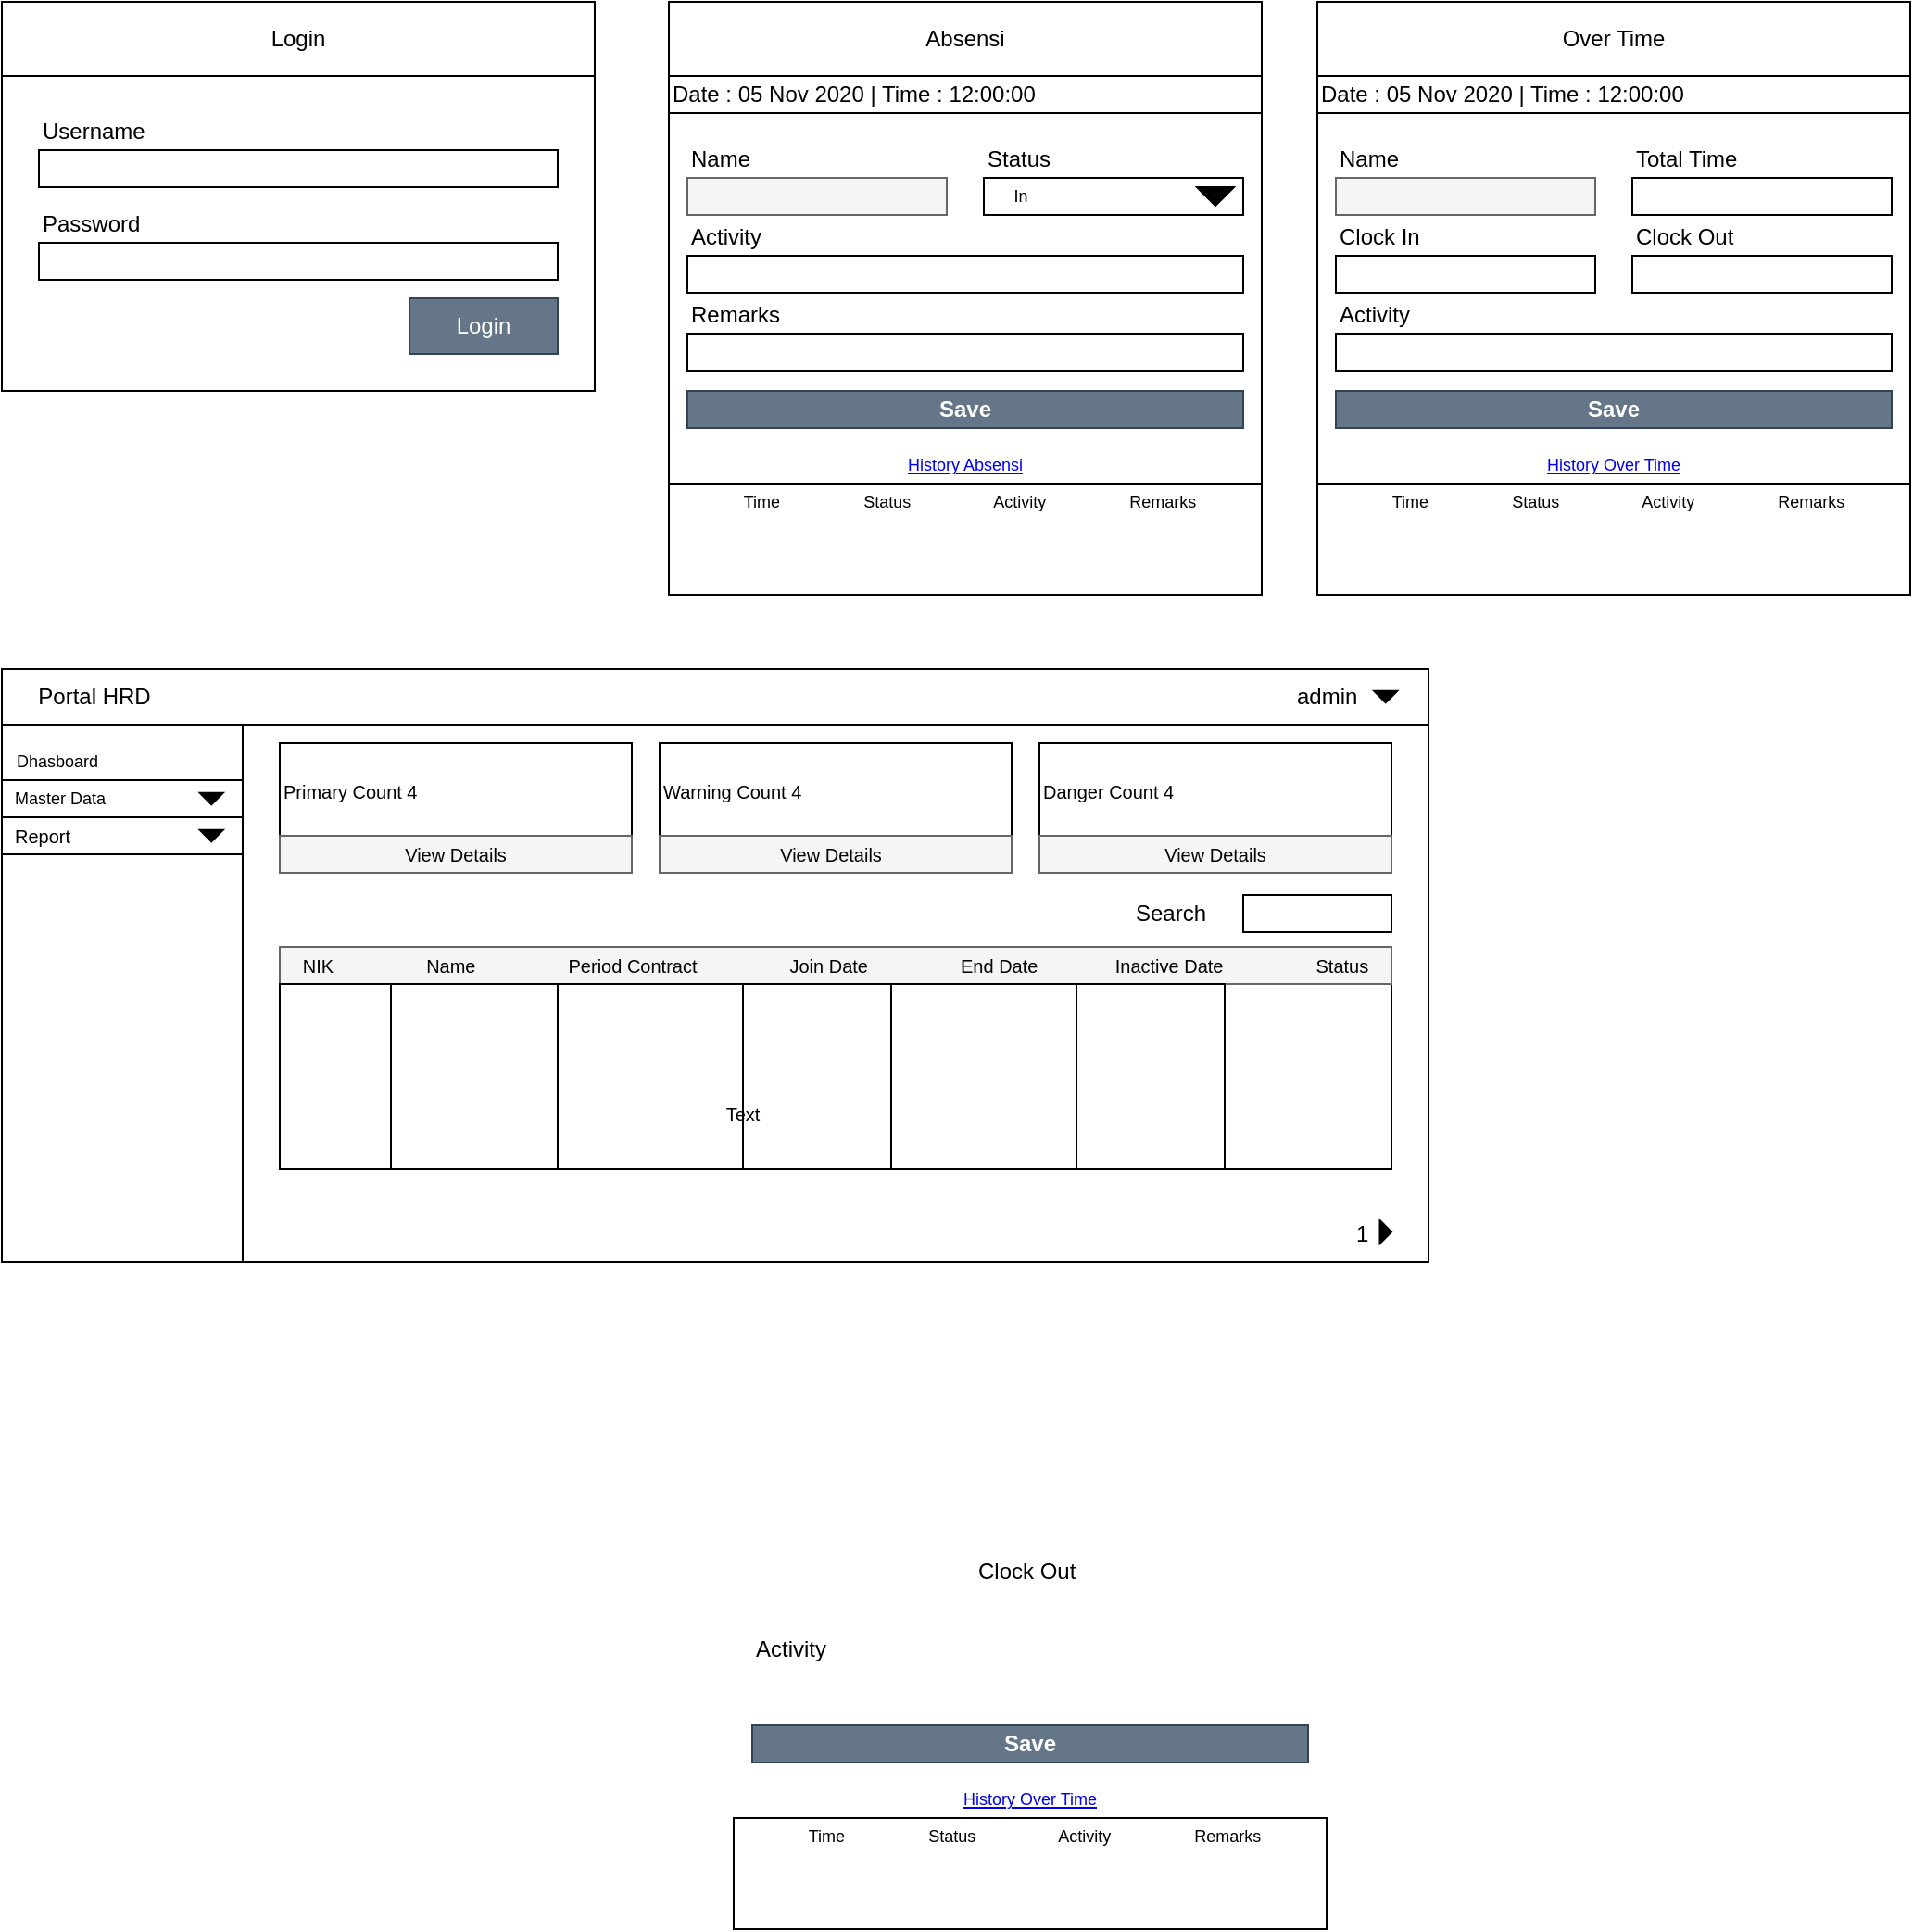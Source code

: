 <mxfile version="13.10.9" type="github">
  <diagram id="mtBHWYNByoEXzdDorYb6" name="Page-1">
    <mxGraphModel dx="1117" dy="630" grid="1" gridSize="10" guides="1" tooltips="1" connect="1" arrows="1" fold="1" page="1" pageScale="1" pageWidth="850" pageHeight="1100" math="0" shadow="0">
      <root>
        <mxCell id="0" />
        <mxCell id="1" parent="0" />
        <mxCell id="doo02vCnR_QYg1kmZy5R-2" value="" style="rounded=0;whiteSpace=wrap;html=1;" vertex="1" parent="1">
          <mxGeometry x="40" y="40" width="320" height="210" as="geometry" />
        </mxCell>
        <mxCell id="doo02vCnR_QYg1kmZy5R-4" value="" style="rounded=0;whiteSpace=wrap;html=1;" vertex="1" parent="1">
          <mxGeometry x="40" y="40" width="320" height="40" as="geometry" />
        </mxCell>
        <mxCell id="doo02vCnR_QYg1kmZy5R-5" value="Login" style="text;html=1;strokeColor=none;fillColor=none;align=center;verticalAlign=middle;whiteSpace=wrap;rounded=0;" vertex="1" parent="1">
          <mxGeometry x="180" y="50" width="40" height="20" as="geometry" />
        </mxCell>
        <mxCell id="doo02vCnR_QYg1kmZy5R-7" value="" style="rounded=0;whiteSpace=wrap;html=1;" vertex="1" parent="1">
          <mxGeometry x="60" y="120" width="280" height="20" as="geometry" />
        </mxCell>
        <mxCell id="doo02vCnR_QYg1kmZy5R-8" value="" style="rounded=0;whiteSpace=wrap;html=1;" vertex="1" parent="1">
          <mxGeometry x="60" y="170" width="280" height="20" as="geometry" />
        </mxCell>
        <mxCell id="doo02vCnR_QYg1kmZy5R-9" value="Username" style="text;html=1;strokeColor=none;fillColor=none;align=left;verticalAlign=middle;whiteSpace=wrap;rounded=0;" vertex="1" parent="1">
          <mxGeometry x="60" y="100" width="40" height="20" as="geometry" />
        </mxCell>
        <mxCell id="doo02vCnR_QYg1kmZy5R-10" value="Password" style="text;html=1;strokeColor=none;fillColor=none;align=left;verticalAlign=middle;whiteSpace=wrap;rounded=0;" vertex="1" parent="1">
          <mxGeometry x="60" y="150" width="40" height="20" as="geometry" />
        </mxCell>
        <mxCell id="doo02vCnR_QYg1kmZy5R-11" value="" style="rounded=0;whiteSpace=wrap;html=1;align=left;fillColor=#647687;strokeColor=#314354;fontColor=#ffffff;" vertex="1" parent="1">
          <mxGeometry x="260" y="200" width="80" height="30" as="geometry" />
        </mxCell>
        <mxCell id="doo02vCnR_QYg1kmZy5R-12" value="Login" style="text;html=1;strokeColor=none;fillColor=none;align=center;verticalAlign=middle;whiteSpace=wrap;rounded=0;fontColor=#FFFFFF;" vertex="1" parent="1">
          <mxGeometry x="280" y="205" width="40" height="20" as="geometry" />
        </mxCell>
        <mxCell id="doo02vCnR_QYg1kmZy5R-13" value="" style="rounded=0;whiteSpace=wrap;html=1;" vertex="1" parent="1">
          <mxGeometry x="400" y="40" width="320" height="320" as="geometry" />
        </mxCell>
        <mxCell id="doo02vCnR_QYg1kmZy5R-14" value="" style="rounded=0;whiteSpace=wrap;html=1;" vertex="1" parent="1">
          <mxGeometry x="400" y="40" width="320" height="40" as="geometry" />
        </mxCell>
        <mxCell id="doo02vCnR_QYg1kmZy5R-15" value="Absensi" style="text;html=1;strokeColor=none;fillColor=none;align=center;verticalAlign=middle;whiteSpace=wrap;rounded=0;" vertex="1" parent="1">
          <mxGeometry x="540" y="50" width="40" height="20" as="geometry" />
        </mxCell>
        <mxCell id="doo02vCnR_QYg1kmZy5R-16" value="" style="rounded=0;whiteSpace=wrap;html=1;fillColor=#f5f5f5;strokeColor=#666666;fontColor=#333333;" vertex="1" parent="1">
          <mxGeometry x="410" y="135" width="140" height="20" as="geometry" />
        </mxCell>
        <mxCell id="doo02vCnR_QYg1kmZy5R-17" value="" style="rounded=0;whiteSpace=wrap;html=1;" vertex="1" parent="1">
          <mxGeometry x="400" y="300" width="320" height="60" as="geometry" />
        </mxCell>
        <mxCell id="doo02vCnR_QYg1kmZy5R-18" value="Name" style="text;html=1;strokeColor=none;fillColor=none;align=left;verticalAlign=middle;whiteSpace=wrap;rounded=0;" vertex="1" parent="1">
          <mxGeometry x="410" y="115" width="40" height="20" as="geometry" />
        </mxCell>
        <mxCell id="doo02vCnR_QYg1kmZy5R-19" value="Status" style="text;html=1;strokeColor=none;fillColor=none;align=left;verticalAlign=middle;whiteSpace=wrap;rounded=0;" vertex="1" parent="1">
          <mxGeometry x="570" y="115" width="40" height="20" as="geometry" />
        </mxCell>
        <mxCell id="doo02vCnR_QYg1kmZy5R-20" value="" style="rounded=0;whiteSpace=wrap;html=1;align=left;fillColor=#647687;strokeColor=#314354;fontColor=#ffffff;" vertex="1" parent="1">
          <mxGeometry x="410" y="250" width="300" height="20" as="geometry" />
        </mxCell>
        <mxCell id="doo02vCnR_QYg1kmZy5R-21" value="Save" style="text;html=1;strokeColor=none;fillColor=none;align=center;verticalAlign=middle;whiteSpace=wrap;rounded=0;fontColor=#FFFFFF;fontStyle=1" vertex="1" parent="1">
          <mxGeometry x="540" y="250" width="40" height="20" as="geometry" />
        </mxCell>
        <mxCell id="doo02vCnR_QYg1kmZy5R-22" value="" style="rounded=0;whiteSpace=wrap;html=1;align=left;" vertex="1" parent="1">
          <mxGeometry x="400" y="80" width="320" height="20" as="geometry" />
        </mxCell>
        <mxCell id="doo02vCnR_QYg1kmZy5R-23" value="&lt;div&gt;Date : 05 Nov 2020 | Time : 12:00:00&lt;br&gt;&lt;/div&gt;" style="text;html=1;strokeColor=none;fillColor=none;align=left;verticalAlign=middle;whiteSpace=wrap;rounded=0;" vertex="1" parent="1">
          <mxGeometry x="400" y="80" width="320" height="20" as="geometry" />
        </mxCell>
        <mxCell id="doo02vCnR_QYg1kmZy5R-24" value="" style="rounded=0;whiteSpace=wrap;html=1;" vertex="1" parent="1">
          <mxGeometry x="570" y="135" width="140" height="20" as="geometry" />
        </mxCell>
        <mxCell id="doo02vCnR_QYg1kmZy5R-25" value="" style="rounded=0;whiteSpace=wrap;html=1;" vertex="1" parent="1">
          <mxGeometry x="410" y="177" width="300" height="20" as="geometry" />
        </mxCell>
        <mxCell id="doo02vCnR_QYg1kmZy5R-26" value="Activity" style="text;html=1;strokeColor=none;fillColor=none;align=left;verticalAlign=middle;whiteSpace=wrap;rounded=0;" vertex="1" parent="1">
          <mxGeometry x="410" y="157" width="40" height="20" as="geometry" />
        </mxCell>
        <mxCell id="doo02vCnR_QYg1kmZy5R-27" value="" style="rounded=0;whiteSpace=wrap;html=1;" vertex="1" parent="1">
          <mxGeometry x="410" y="219" width="300" height="20" as="geometry" />
        </mxCell>
        <mxCell id="doo02vCnR_QYg1kmZy5R-28" value="Remarks" style="text;html=1;strokeColor=none;fillColor=none;align=left;verticalAlign=middle;whiteSpace=wrap;rounded=0;" vertex="1" parent="1">
          <mxGeometry x="410" y="199" width="40" height="20" as="geometry" />
        </mxCell>
        <mxCell id="doo02vCnR_QYg1kmZy5R-29" value="&lt;div class=&quot;small&quot;&gt;&lt;a&gt;History Absensi&lt;/a&gt;&lt;/div&gt;" style="text;html=1;strokeColor=none;fillColor=none;align=center;verticalAlign=middle;whiteSpace=wrap;rounded=0;fontSize=9;" vertex="1" parent="1">
          <mxGeometry x="400" y="280" width="320" height="20" as="geometry" />
        </mxCell>
        <mxCell id="doo02vCnR_QYg1kmZy5R-30" value="Time&amp;nbsp;&amp;nbsp;&amp;nbsp;&amp;nbsp;&amp;nbsp;&amp;nbsp;&amp;nbsp;&amp;nbsp;&amp;nbsp;&amp;nbsp;&amp;nbsp;&amp;nbsp;&amp;nbsp;&amp;nbsp;&amp;nbsp;&amp;nbsp;&amp;nbsp; Status&amp;nbsp;&amp;nbsp;&amp;nbsp;&amp;nbsp;&amp;nbsp;&amp;nbsp;&amp;nbsp;&amp;nbsp;&amp;nbsp;&amp;nbsp;&amp;nbsp;&amp;nbsp;&amp;nbsp;&amp;nbsp;&amp;nbsp;&amp;nbsp;&amp;nbsp; Activity&amp;nbsp;&amp;nbsp;&amp;nbsp;&amp;nbsp;&amp;nbsp;&amp;nbsp;&amp;nbsp;&amp;nbsp;&amp;nbsp;&amp;nbsp;&amp;nbsp;&amp;nbsp;&amp;nbsp;&amp;nbsp;&amp;nbsp;&amp;nbsp;&amp;nbsp; Remarks" style="text;html=1;strokeColor=none;fillColor=none;align=center;verticalAlign=middle;whiteSpace=wrap;rounded=0;fontSize=9;fontColor=#000000;" vertex="1" parent="1">
          <mxGeometry x="405" y="300" width="315" height="20" as="geometry" />
        </mxCell>
        <mxCell id="doo02vCnR_QYg1kmZy5R-31" value="" style="rounded=0;whiteSpace=wrap;html=1;" vertex="1" parent="1">
          <mxGeometry x="750" y="40" width="320" height="320" as="geometry" />
        </mxCell>
        <mxCell id="doo02vCnR_QYg1kmZy5R-32" value="" style="rounded=0;whiteSpace=wrap;html=1;" vertex="1" parent="1">
          <mxGeometry x="750" y="40" width="320" height="40" as="geometry" />
        </mxCell>
        <mxCell id="doo02vCnR_QYg1kmZy5R-33" value="Over Time" style="text;html=1;strokeColor=none;fillColor=none;align=center;verticalAlign=middle;whiteSpace=wrap;rounded=0;" vertex="1" parent="1">
          <mxGeometry x="870" y="50" width="80" height="20" as="geometry" />
        </mxCell>
        <mxCell id="doo02vCnR_QYg1kmZy5R-34" value="" style="rounded=0;whiteSpace=wrap;html=1;fillColor=#f5f5f5;strokeColor=#666666;fontColor=#333333;" vertex="1" parent="1">
          <mxGeometry x="760" y="135" width="140" height="20" as="geometry" />
        </mxCell>
        <mxCell id="doo02vCnR_QYg1kmZy5R-35" value="" style="rounded=0;whiteSpace=wrap;html=1;" vertex="1" parent="1">
          <mxGeometry x="750" y="300" width="320" height="60" as="geometry" />
        </mxCell>
        <mxCell id="doo02vCnR_QYg1kmZy5R-36" value="Name" style="text;html=1;strokeColor=none;fillColor=none;align=left;verticalAlign=middle;whiteSpace=wrap;rounded=0;" vertex="1" parent="1">
          <mxGeometry x="760" y="115" width="40" height="20" as="geometry" />
        </mxCell>
        <mxCell id="doo02vCnR_QYg1kmZy5R-37" value="Total Time" style="text;html=1;strokeColor=none;fillColor=none;align=left;verticalAlign=middle;whiteSpace=wrap;rounded=0;" vertex="1" parent="1">
          <mxGeometry x="920" y="115" width="70" height="20" as="geometry" />
        </mxCell>
        <mxCell id="doo02vCnR_QYg1kmZy5R-38" value="" style="rounded=0;whiteSpace=wrap;html=1;align=left;fillColor=#647687;strokeColor=#314354;fontColor=#ffffff;" vertex="1" parent="1">
          <mxGeometry x="760" y="250" width="300" height="20" as="geometry" />
        </mxCell>
        <mxCell id="doo02vCnR_QYg1kmZy5R-39" value="Save" style="text;html=1;strokeColor=none;fillColor=none;align=center;verticalAlign=middle;whiteSpace=wrap;rounded=0;fontColor=#FFFFFF;fontStyle=1" vertex="1" parent="1">
          <mxGeometry x="890" y="250" width="40" height="20" as="geometry" />
        </mxCell>
        <mxCell id="doo02vCnR_QYg1kmZy5R-40" value="" style="rounded=0;whiteSpace=wrap;html=1;align=left;" vertex="1" parent="1">
          <mxGeometry x="750" y="80" width="320" height="20" as="geometry" />
        </mxCell>
        <mxCell id="doo02vCnR_QYg1kmZy5R-41" value="&lt;div&gt;Date : 05 Nov 2020 | Time : 12:00:00&lt;br&gt;&lt;/div&gt;" style="text;html=1;strokeColor=none;fillColor=none;align=left;verticalAlign=middle;whiteSpace=wrap;rounded=0;" vertex="1" parent="1">
          <mxGeometry x="750" y="80" width="320" height="20" as="geometry" />
        </mxCell>
        <mxCell id="doo02vCnR_QYg1kmZy5R-42" value="" style="rounded=0;whiteSpace=wrap;html=1;" vertex="1" parent="1">
          <mxGeometry x="920" y="135" width="140" height="20" as="geometry" />
        </mxCell>
        <mxCell id="doo02vCnR_QYg1kmZy5R-44" value="Clock In" style="text;html=1;strokeColor=none;fillColor=none;align=left;verticalAlign=middle;whiteSpace=wrap;rounded=0;" vertex="1" parent="1">
          <mxGeometry x="760" y="157" width="60" height="20" as="geometry" />
        </mxCell>
        <mxCell id="doo02vCnR_QYg1kmZy5R-45" value="" style="rounded=0;whiteSpace=wrap;html=1;" vertex="1" parent="1">
          <mxGeometry x="760" y="219" width="300" height="20" as="geometry" />
        </mxCell>
        <mxCell id="doo02vCnR_QYg1kmZy5R-46" value="Activity" style="text;html=1;strokeColor=none;fillColor=none;align=left;verticalAlign=middle;whiteSpace=wrap;rounded=0;" vertex="1" parent="1">
          <mxGeometry x="760" y="199" width="40" height="20" as="geometry" />
        </mxCell>
        <mxCell id="doo02vCnR_QYg1kmZy5R-47" value="&lt;div class=&quot;small&quot;&gt;&lt;a&gt;History Over Time&lt;br&gt;&lt;/a&gt;&lt;/div&gt;" style="text;html=1;strokeColor=none;fillColor=none;align=center;verticalAlign=middle;whiteSpace=wrap;rounded=0;fontSize=9;" vertex="1" parent="1">
          <mxGeometry x="750" y="280" width="320" height="20" as="geometry" />
        </mxCell>
        <mxCell id="doo02vCnR_QYg1kmZy5R-48" value="Time&amp;nbsp;&amp;nbsp;&amp;nbsp;&amp;nbsp;&amp;nbsp;&amp;nbsp;&amp;nbsp;&amp;nbsp;&amp;nbsp;&amp;nbsp;&amp;nbsp;&amp;nbsp;&amp;nbsp;&amp;nbsp;&amp;nbsp;&amp;nbsp;&amp;nbsp; Status&amp;nbsp;&amp;nbsp;&amp;nbsp;&amp;nbsp;&amp;nbsp;&amp;nbsp;&amp;nbsp;&amp;nbsp;&amp;nbsp;&amp;nbsp;&amp;nbsp;&amp;nbsp;&amp;nbsp;&amp;nbsp;&amp;nbsp;&amp;nbsp;&amp;nbsp; Activity&amp;nbsp;&amp;nbsp;&amp;nbsp;&amp;nbsp;&amp;nbsp;&amp;nbsp;&amp;nbsp;&amp;nbsp;&amp;nbsp;&amp;nbsp;&amp;nbsp;&amp;nbsp;&amp;nbsp;&amp;nbsp;&amp;nbsp;&amp;nbsp;&amp;nbsp; Remarks" style="text;html=1;strokeColor=none;fillColor=none;align=center;verticalAlign=middle;whiteSpace=wrap;rounded=0;fontSize=9;fontColor=#000000;" vertex="1" parent="1">
          <mxGeometry x="755" y="300" width="315" height="20" as="geometry" />
        </mxCell>
        <mxCell id="doo02vCnR_QYg1kmZy5R-49" value="" style="rounded=0;whiteSpace=wrap;html=1;fontColor=#FFFFFF;fillColor=#FFFFFF;" vertex="1" parent="1">
          <mxGeometry x="760" y="177" width="140" height="20" as="geometry" />
        </mxCell>
        <mxCell id="doo02vCnR_QYg1kmZy5R-50" value="" style="rounded=0;whiteSpace=wrap;html=1;" vertex="1" parent="1">
          <mxGeometry x="920" y="177" width="140" height="20" as="geometry" />
        </mxCell>
        <mxCell id="doo02vCnR_QYg1kmZy5R-51" value="Clock Out" style="text;html=1;strokeColor=none;fillColor=none;align=left;verticalAlign=middle;whiteSpace=wrap;rounded=0;" vertex="1" parent="1">
          <mxGeometry x="920" y="157" width="60" height="20" as="geometry" />
        </mxCell>
        <mxCell id="doo02vCnR_QYg1kmZy5R-52" value="Text" style="text;html=1;strokeColor=none;fillColor=none;align=center;verticalAlign=middle;whiteSpace=wrap;rounded=0;fontSize=9;fontColor=#FFFFFF;" vertex="1" parent="1">
          <mxGeometry x="680" y="200" width="40" height="20" as="geometry" />
        </mxCell>
        <mxCell id="doo02vCnR_QYg1kmZy5R-53" value="In" style="text;html=1;strokeColor=none;fillColor=none;align=center;verticalAlign=middle;whiteSpace=wrap;rounded=0;fontSize=9;" vertex="1" parent="1">
          <mxGeometry x="570" y="135" width="40" height="20" as="geometry" />
        </mxCell>
        <mxCell id="doo02vCnR_QYg1kmZy5R-55" value="" style="triangle;whiteSpace=wrap;html=1;rotation=90;fillColor=#000000;" vertex="1" parent="1">
          <mxGeometry x="690" y="135" width="10" height="20" as="geometry" />
        </mxCell>
        <mxCell id="doo02vCnR_QYg1kmZy5R-57" value="" style="rounded=0;whiteSpace=wrap;html=1;" vertex="1" parent="1">
          <mxGeometry x="40" y="400" width="770" height="320" as="geometry" />
        </mxCell>
        <mxCell id="doo02vCnR_QYg1kmZy5R-58" value="" style="rounded=0;whiteSpace=wrap;html=1;" vertex="1" parent="1">
          <mxGeometry x="40" y="400" width="770" height="30" as="geometry" />
        </mxCell>
        <mxCell id="doo02vCnR_QYg1kmZy5R-59" value="Portal HRD" style="text;html=1;strokeColor=none;fillColor=none;align=center;verticalAlign=middle;whiteSpace=wrap;rounded=0;" vertex="1" parent="1">
          <mxGeometry x="50" y="405" width="80" height="20" as="geometry" />
        </mxCell>
        <mxCell id="doo02vCnR_QYg1kmZy5R-61" value="" style="rounded=0;whiteSpace=wrap;html=1;" vertex="1" parent="1">
          <mxGeometry x="435" y="1020" width="320" height="60" as="geometry" />
        </mxCell>
        <mxCell id="doo02vCnR_QYg1kmZy5R-62" value="admin" style="text;html=1;strokeColor=none;fillColor=none;align=left;verticalAlign=middle;whiteSpace=wrap;rounded=0;" vertex="1" parent="1">
          <mxGeometry x="736.87" y="405" width="40" height="20" as="geometry" />
        </mxCell>
        <mxCell id="doo02vCnR_QYg1kmZy5R-64" value="" style="rounded=0;whiteSpace=wrap;html=1;align=left;fillColor=#647687;strokeColor=#314354;fontColor=#ffffff;" vertex="1" parent="1">
          <mxGeometry x="445" y="970" width="300" height="20" as="geometry" />
        </mxCell>
        <mxCell id="doo02vCnR_QYg1kmZy5R-65" value="Save" style="text;html=1;strokeColor=none;fillColor=none;align=center;verticalAlign=middle;whiteSpace=wrap;rounded=0;fontColor=#FFFFFF;fontStyle=1" vertex="1" parent="1">
          <mxGeometry x="575" y="970" width="40" height="20" as="geometry" />
        </mxCell>
        <mxCell id="doo02vCnR_QYg1kmZy5R-66" value="" style="rounded=0;whiteSpace=wrap;html=1;align=left;" vertex="1" parent="1">
          <mxGeometry x="40" y="430" width="130" height="290" as="geometry" />
        </mxCell>
        <mxCell id="doo02vCnR_QYg1kmZy5R-67" value="Search" style="text;html=1;strokeColor=none;fillColor=none;align=left;verticalAlign=middle;whiteSpace=wrap;rounded=0;" vertex="1" parent="1">
          <mxGeometry x="650" y="522" width="60" height="20" as="geometry" />
        </mxCell>
        <mxCell id="doo02vCnR_QYg1kmZy5R-68" value="" style="rounded=0;whiteSpace=wrap;html=1;" vertex="1" parent="1">
          <mxGeometry x="40" y="460" width="130" height="20" as="geometry" />
        </mxCell>
        <mxCell id="doo02vCnR_QYg1kmZy5R-69" value="1" style="text;html=1;strokeColor=none;fillColor=none;align=left;verticalAlign=middle;whiteSpace=wrap;rounded=0;" vertex="1" parent="1">
          <mxGeometry x="768.74" y="694.5" width="13.13" height="20" as="geometry" />
        </mxCell>
        <mxCell id="doo02vCnR_QYg1kmZy5R-71" value="Activity" style="text;html=1;strokeColor=none;fillColor=none;align=left;verticalAlign=middle;whiteSpace=wrap;rounded=0;" vertex="1" parent="1">
          <mxGeometry x="445" y="919" width="40" height="20" as="geometry" />
        </mxCell>
        <mxCell id="doo02vCnR_QYg1kmZy5R-72" value="&lt;div class=&quot;small&quot;&gt;&lt;a&gt;History Over Time&lt;br&gt;&lt;/a&gt;&lt;/div&gt;" style="text;html=1;strokeColor=none;fillColor=none;align=center;verticalAlign=middle;whiteSpace=wrap;rounded=0;fontSize=9;" vertex="1" parent="1">
          <mxGeometry x="435" y="1000" width="320" height="20" as="geometry" />
        </mxCell>
        <mxCell id="doo02vCnR_QYg1kmZy5R-73" value="Time&amp;nbsp;&amp;nbsp;&amp;nbsp;&amp;nbsp;&amp;nbsp;&amp;nbsp;&amp;nbsp;&amp;nbsp;&amp;nbsp;&amp;nbsp;&amp;nbsp;&amp;nbsp;&amp;nbsp;&amp;nbsp;&amp;nbsp;&amp;nbsp;&amp;nbsp; Status&amp;nbsp;&amp;nbsp;&amp;nbsp;&amp;nbsp;&amp;nbsp;&amp;nbsp;&amp;nbsp;&amp;nbsp;&amp;nbsp;&amp;nbsp;&amp;nbsp;&amp;nbsp;&amp;nbsp;&amp;nbsp;&amp;nbsp;&amp;nbsp;&amp;nbsp; Activity&amp;nbsp;&amp;nbsp;&amp;nbsp;&amp;nbsp;&amp;nbsp;&amp;nbsp;&amp;nbsp;&amp;nbsp;&amp;nbsp;&amp;nbsp;&amp;nbsp;&amp;nbsp;&amp;nbsp;&amp;nbsp;&amp;nbsp;&amp;nbsp;&amp;nbsp; Remarks" style="text;html=1;strokeColor=none;fillColor=none;align=center;verticalAlign=middle;whiteSpace=wrap;rounded=0;fontSize=9;fontColor=#000000;" vertex="1" parent="1">
          <mxGeometry x="440" y="1020" width="315" height="20" as="geometry" />
        </mxCell>
        <mxCell id="doo02vCnR_QYg1kmZy5R-74" value="" style="rounded=0;whiteSpace=wrap;html=1;fontColor=#FFFFFF;fillColor=#FFFFFF;" vertex="1" parent="1">
          <mxGeometry x="710" y="522" width="80" height="20" as="geometry" />
        </mxCell>
        <mxCell id="doo02vCnR_QYg1kmZy5R-75" value="" style="rounded=0;whiteSpace=wrap;html=1;" vertex="1" parent="1">
          <mxGeometry x="190" y="550" width="600" height="120" as="geometry" />
        </mxCell>
        <mxCell id="doo02vCnR_QYg1kmZy5R-76" value="Clock Out" style="text;html=1;strokeColor=none;fillColor=none;align=left;verticalAlign=middle;whiteSpace=wrap;rounded=0;" vertex="1" parent="1">
          <mxGeometry x="565" y="877" width="100" height="20" as="geometry" />
        </mxCell>
        <mxCell id="doo02vCnR_QYg1kmZy5R-80" value="" style="triangle;whiteSpace=wrap;html=1;strokeColor=#000000;fillColor=#000000;fontSize=9;fontColor=#000000;align=left;rotation=90;" vertex="1" parent="1">
          <mxGeometry x="783.75" y="408.75" width="6.25" height="12.5" as="geometry" />
        </mxCell>
        <mxCell id="doo02vCnR_QYg1kmZy5R-82" value="Dhasboard" style="text;html=1;strokeColor=none;fillColor=none;align=center;verticalAlign=middle;whiteSpace=wrap;rounded=0;fontSize=9;fontColor=#000000;" vertex="1" parent="1">
          <mxGeometry x="50" y="440" width="40" height="20" as="geometry" />
        </mxCell>
        <mxCell id="doo02vCnR_QYg1kmZy5R-83" value="" style="rounded=0;whiteSpace=wrap;html=1;" vertex="1" parent="1">
          <mxGeometry x="40" y="480" width="130" height="20" as="geometry" />
        </mxCell>
        <mxCell id="doo02vCnR_QYg1kmZy5R-63" value="Master Data" style="text;html=1;strokeColor=none;fillColor=none;align=left;verticalAlign=middle;whiteSpace=wrap;rounded=0;fontSize=9;" vertex="1" parent="1">
          <mxGeometry x="45" y="460" width="70" height="20" as="geometry" />
        </mxCell>
        <mxCell id="doo02vCnR_QYg1kmZy5R-84" value="Report" style="text;html=1;strokeColor=none;fillColor=none;align=left;verticalAlign=middle;whiteSpace=wrap;rounded=0;fontSize=10;" vertex="1" parent="1">
          <mxGeometry x="45" y="480" width="70" height="20" as="geometry" />
        </mxCell>
        <mxCell id="doo02vCnR_QYg1kmZy5R-85" value="" style="triangle;whiteSpace=wrap;html=1;strokeColor=#000000;fillColor=#000000;fontSize=9;fontColor=#000000;align=left;rotation=90;" vertex="1" parent="1">
          <mxGeometry x="150" y="463.75" width="6.25" height="12.5" as="geometry" />
        </mxCell>
        <mxCell id="doo02vCnR_QYg1kmZy5R-86" value="" style="triangle;whiteSpace=wrap;html=1;strokeColor=#000000;fillColor=#000000;fontSize=9;fontColor=#000000;align=left;rotation=90;" vertex="1" parent="1">
          <mxGeometry x="150" y="483.75" width="6.25" height="12.5" as="geometry" />
        </mxCell>
        <mxCell id="doo02vCnR_QYg1kmZy5R-87" value="" style="rounded=0;whiteSpace=wrap;html=1;fontColor=#FFFFFF;fillColor=#FFFFFF;" vertex="1" parent="1">
          <mxGeometry x="190" y="440" width="140" height="70" as="geometry" />
        </mxCell>
        <mxCell id="doo02vCnR_QYg1kmZy5R-88" value="" style="rounded=0;whiteSpace=wrap;html=1;fontColor=#FFFFFF;fillColor=#FFFFFF;" vertex="1" parent="1">
          <mxGeometry x="190" y="440" width="190" height="70" as="geometry" />
        </mxCell>
        <mxCell id="doo02vCnR_QYg1kmZy5R-89" value="" style="rounded=0;whiteSpace=wrap;html=1;fontColor=#FFFFFF;fillColor=#FFFFFF;" vertex="1" parent="1">
          <mxGeometry x="395" y="440" width="190" height="70" as="geometry" />
        </mxCell>
        <mxCell id="doo02vCnR_QYg1kmZy5R-90" value="" style="rounded=0;whiteSpace=wrap;html=1;fontColor=#FFFFFF;fillColor=#FFFFFF;" vertex="1" parent="1">
          <mxGeometry x="600" y="440" width="190" height="70" as="geometry" />
        </mxCell>
        <mxCell id="doo02vCnR_QYg1kmZy5R-91" value="" style="rounded=0;whiteSpace=wrap;html=1;fillColor=#f5f5f5;strokeColor=#666666;fontColor=#333333;" vertex="1" parent="1">
          <mxGeometry x="190" y="490" width="190" height="20" as="geometry" />
        </mxCell>
        <mxCell id="doo02vCnR_QYg1kmZy5R-93" value="" style="rounded=0;whiteSpace=wrap;html=1;fillColor=#f5f5f5;strokeColor=#666666;fontColor=#333333;" vertex="1" parent="1">
          <mxGeometry x="600" y="490" width="190" height="20" as="geometry" />
        </mxCell>
        <mxCell id="doo02vCnR_QYg1kmZy5R-94" value="View Details" style="text;html=1;strokeColor=none;fillColor=none;align=center;verticalAlign=middle;whiteSpace=wrap;rounded=0;fontSize=10;fontColor=#000000;" vertex="1" parent="1">
          <mxGeometry x="190" y="490" width="190" height="20" as="geometry" />
        </mxCell>
        <mxCell id="doo02vCnR_QYg1kmZy5R-96" value="View Details" style="text;html=1;strokeColor=none;fillColor=none;align=center;verticalAlign=middle;whiteSpace=wrap;rounded=0;fontSize=10;fontColor=#000000;" vertex="1" parent="1">
          <mxGeometry x="600" y="490" width="190" height="20" as="geometry" />
        </mxCell>
        <mxCell id="doo02vCnR_QYg1kmZy5R-98" value="" style="rounded=0;whiteSpace=wrap;html=1;fillColor=#f5f5f5;strokeColor=#666666;fontColor=#333333;" vertex="1" parent="1">
          <mxGeometry x="395" y="490" width="190" height="20" as="geometry" />
        </mxCell>
        <mxCell id="doo02vCnR_QYg1kmZy5R-95" value="View Details" style="text;html=1;strokeColor=none;fillColor=none;align=center;verticalAlign=middle;whiteSpace=wrap;rounded=0;fontSize=10;fontColor=#000000;" vertex="1" parent="1">
          <mxGeometry x="395" y="490" width="185" height="20" as="geometry" />
        </mxCell>
        <mxCell id="doo02vCnR_QYg1kmZy5R-99" value="Primary Count 4" style="text;html=1;strokeColor=none;fillColor=none;align=left;verticalAlign=middle;whiteSpace=wrap;rounded=0;fontSize=10;fontColor=#000000;" vertex="1" parent="1">
          <mxGeometry x="190" y="456.25" width="100" height="20" as="geometry" />
        </mxCell>
        <mxCell id="doo02vCnR_QYg1kmZy5R-100" value="Warning Count 4" style="text;html=1;strokeColor=none;fillColor=none;align=left;verticalAlign=middle;whiteSpace=wrap;rounded=0;fontSize=10;fontColor=#000000;" vertex="1" parent="1">
          <mxGeometry x="395" y="456.25" width="100" height="20" as="geometry" />
        </mxCell>
        <mxCell id="doo02vCnR_QYg1kmZy5R-101" value="Danger Count 4" style="text;html=1;strokeColor=none;fillColor=none;align=left;verticalAlign=middle;whiteSpace=wrap;rounded=0;fontSize=10;fontColor=#000000;" vertex="1" parent="1">
          <mxGeometry x="600" y="456.25" width="100" height="20" as="geometry" />
        </mxCell>
        <mxCell id="doo02vCnR_QYg1kmZy5R-60" value="" style="rounded=0;whiteSpace=wrap;html=1;fillColor=#f5f5f5;strokeColor=#666666;fontColor=#333333;" vertex="1" parent="1">
          <mxGeometry x="190" y="550" width="600" height="20" as="geometry" />
        </mxCell>
        <mxCell id="doo02vCnR_QYg1kmZy5R-103" value="NIK&amp;nbsp;&amp;nbsp;&amp;nbsp;&amp;nbsp;&amp;nbsp;&amp;nbsp;&amp;nbsp;&amp;nbsp;&amp;nbsp;&amp;nbsp;&amp;nbsp;&amp;nbsp;&amp;nbsp;&amp;nbsp;&amp;nbsp; &amp;nbsp; Name&amp;nbsp;&amp;nbsp;&amp;nbsp;&amp;nbsp;&amp;nbsp;&amp;nbsp;&amp;nbsp;&amp;nbsp;&amp;nbsp;&amp;nbsp;&amp;nbsp;&amp;nbsp;&amp;nbsp;&amp;nbsp;&amp;nbsp; &amp;nbsp; Period Contract &amp;nbsp;&amp;nbsp;&amp;nbsp;&amp;nbsp;&amp;nbsp;&amp;nbsp;&amp;nbsp;&amp;nbsp;&amp;nbsp;&amp;nbsp;&amp;nbsp;&amp;nbsp;&amp;nbsp;&amp;nbsp;&amp;nbsp;&amp;nbsp; Join Date &amp;nbsp;&amp;nbsp;&amp;nbsp;&amp;nbsp;&amp;nbsp;&amp;nbsp;&amp;nbsp;&amp;nbsp;&amp;nbsp;&amp;nbsp;&amp;nbsp;&amp;nbsp;&amp;nbsp;&amp;nbsp;&amp;nbsp;&amp;nbsp; End Date &amp;nbsp;&amp;nbsp;&amp;nbsp;&amp;nbsp;&amp;nbsp;&amp;nbsp;&amp;nbsp;&amp;nbsp;&amp;nbsp;&amp;nbsp;&amp;nbsp;&amp;nbsp;&amp;nbsp; Inactive Date&amp;nbsp;&amp;nbsp;&amp;nbsp;&amp;nbsp;&amp;nbsp;&amp;nbsp;&amp;nbsp;&amp;nbsp;&amp;nbsp;&amp;nbsp;&amp;nbsp;&amp;nbsp;&amp;nbsp;&amp;nbsp;&amp;nbsp; &amp;nbsp; Status" style="text;html=1;strokeColor=none;fillColor=none;align=center;verticalAlign=middle;whiteSpace=wrap;rounded=0;fontSize=10;fontColor=#000000;" vertex="1" parent="1">
          <mxGeometry x="190" y="550" width="600" height="20" as="geometry" />
        </mxCell>
        <mxCell id="doo02vCnR_QYg1kmZy5R-70" value="" style="rounded=0;whiteSpace=wrap;html=1;" vertex="1" parent="1">
          <mxGeometry x="190" y="570" width="60" height="100" as="geometry" />
        </mxCell>
        <mxCell id="doo02vCnR_QYg1kmZy5R-106" value="" style="rounded=0;whiteSpace=wrap;html=1;" vertex="1" parent="1">
          <mxGeometry x="250" y="570" width="90" height="100" as="geometry" />
        </mxCell>
        <mxCell id="doo02vCnR_QYg1kmZy5R-107" value="" style="rounded=0;whiteSpace=wrap;html=1;" vertex="1" parent="1">
          <mxGeometry x="340" y="570" width="100" height="100" as="geometry" />
        </mxCell>
        <mxCell id="doo02vCnR_QYg1kmZy5R-108" value="" style="rounded=0;whiteSpace=wrap;html=1;" vertex="1" parent="1">
          <mxGeometry x="440" y="570" width="80" height="100" as="geometry" />
        </mxCell>
        <mxCell id="doo02vCnR_QYg1kmZy5R-110" value="" style="rounded=0;whiteSpace=wrap;html=1;" vertex="1" parent="1">
          <mxGeometry x="520" y="570" width="100" height="100" as="geometry" />
        </mxCell>
        <mxCell id="doo02vCnR_QYg1kmZy5R-111" value="" style="rounded=0;whiteSpace=wrap;html=1;" vertex="1" parent="1">
          <mxGeometry x="620" y="570" width="80" height="100" as="geometry" />
        </mxCell>
        <mxCell id="doo02vCnR_QYg1kmZy5R-112" value="Text" style="text;html=1;strokeColor=none;fillColor=none;align=center;verticalAlign=middle;whiteSpace=wrap;rounded=0;fontSize=10;fontColor=#000000;" vertex="1" parent="1">
          <mxGeometry x="420" y="630" width="40" height="20" as="geometry" />
        </mxCell>
        <mxCell id="doo02vCnR_QYg1kmZy5R-113" value="" style="triangle;whiteSpace=wrap;html=1;strokeColor=#000000;fillColor=#000000;fontSize=9;fontColor=#000000;align=left;rotation=0;" vertex="1" parent="1">
          <mxGeometry x="783.75" y="697.5" width="6.25" height="12.5" as="geometry" />
        </mxCell>
      </root>
    </mxGraphModel>
  </diagram>
</mxfile>
